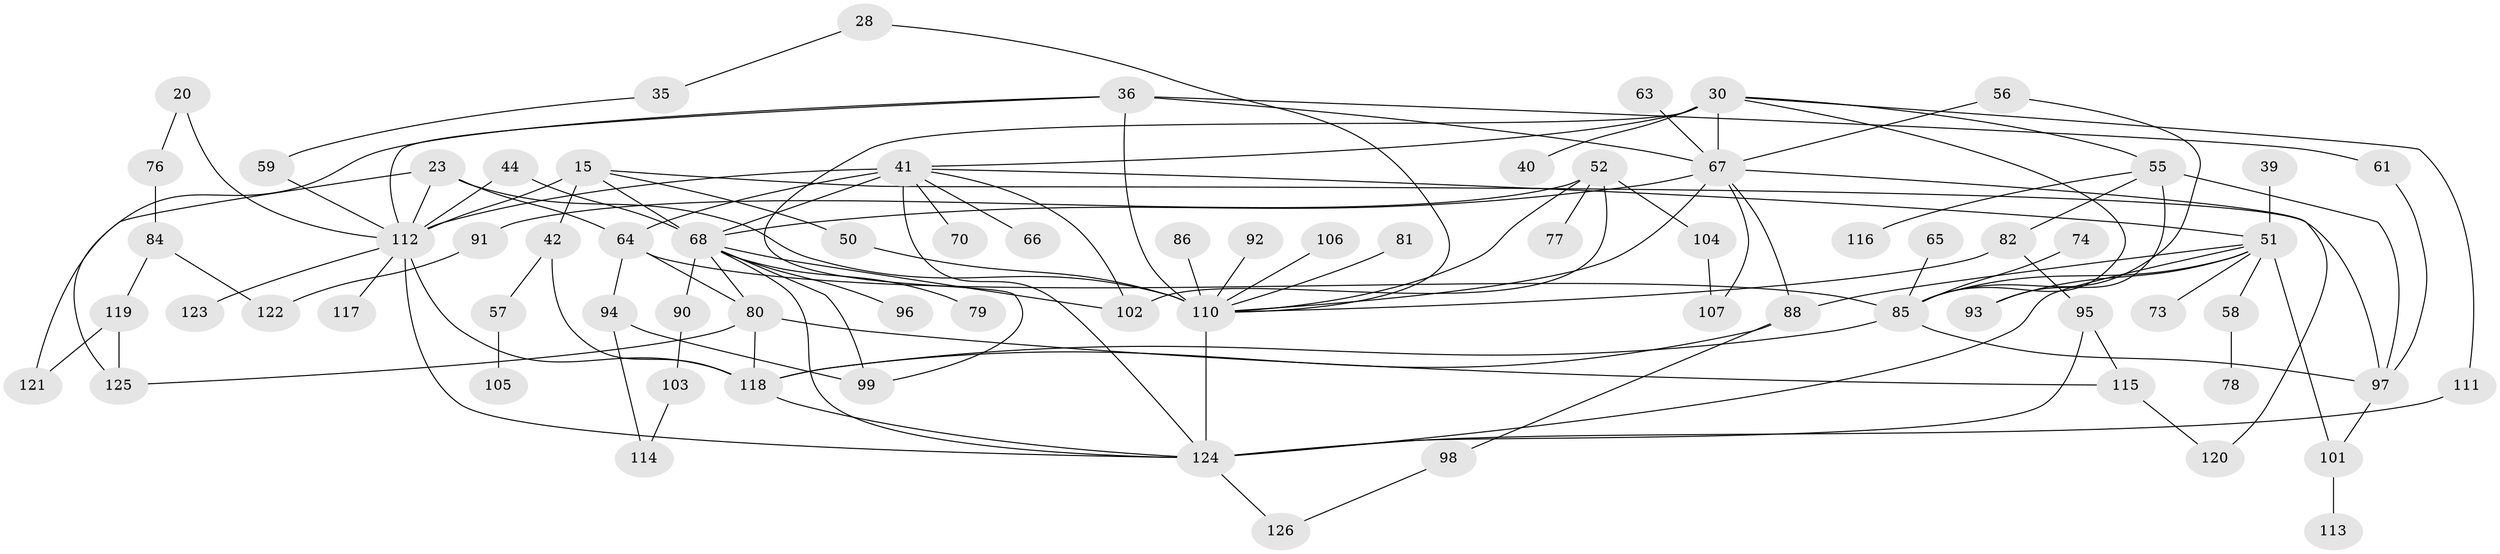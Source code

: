 // original degree distribution, {12: 0.007936507936507936, 7: 0.015873015873015872, 4: 0.12698412698412698, 8: 0.007936507936507936, 10: 0.007936507936507936, 2: 0.2777777777777778, 5: 0.09523809523809523, 1: 0.1984126984126984, 3: 0.23015873015873015, 6: 0.031746031746031744}
// Generated by graph-tools (version 1.1) at 2025/44/03/04/25 21:44:48]
// undirected, 75 vertices, 118 edges
graph export_dot {
graph [start="1"]
  node [color=gray90,style=filled];
  15 [super="+14"];
  20;
  23;
  28;
  30 [super="+7"];
  35;
  36 [super="+19+26"];
  39;
  40;
  41 [super="+3+32"];
  42 [super="+25"];
  44 [super="+21"];
  50 [super="+48"];
  51 [super="+5"];
  52;
  55 [super="+46+43"];
  56;
  57;
  58;
  59;
  61;
  63;
  64 [super="+38"];
  65;
  66;
  67 [super="+53+8+37"];
  68 [super="+4+6+17+49"];
  70;
  73;
  74;
  76;
  77;
  78;
  79;
  80 [super="+12+60"];
  81;
  82;
  84;
  85 [super="+13+71"];
  86;
  88;
  90;
  91;
  92;
  93 [super="+33"];
  94;
  95;
  96;
  97;
  98;
  99;
  101 [super="+45"];
  102 [super="+31+87"];
  103;
  104;
  105;
  106;
  107;
  110 [super="+47+62"];
  111;
  112 [super="+72+1"];
  113;
  114;
  115;
  116;
  117;
  118 [super="+54+89"];
  119 [super="+109"];
  120;
  121;
  122;
  123;
  124 [super="+100+108"];
  125 [super="+69"];
  126;
  15 -- 42 [weight=2];
  15 -- 97;
  15 -- 68;
  15 -- 50;
  15 -- 112 [weight=3];
  20 -- 76;
  20 -- 112;
  23 -- 121;
  23 -- 110;
  23 -- 64;
  23 -- 112;
  28 -- 35;
  28 -- 110;
  30 -- 40;
  30 -- 99;
  30 -- 111;
  30 -- 41;
  30 -- 85;
  30 -- 55;
  30 -- 67 [weight=2];
  35 -- 59;
  36 -- 61;
  36 -- 125;
  36 -- 110 [weight=3];
  36 -- 67;
  36 -- 112;
  39 -- 51;
  41 -- 51 [weight=2];
  41 -- 70;
  41 -- 64;
  41 -- 66;
  41 -- 68 [weight=2];
  41 -- 102;
  41 -- 112 [weight=3];
  41 -- 124;
  42 -- 57;
  42 -- 118;
  44 -- 68;
  44 -- 112;
  50 -- 110;
  51 -- 73;
  51 -- 88;
  51 -- 58;
  51 -- 85;
  51 -- 124;
  51 -- 93;
  51 -- 101;
  52 -- 77;
  52 -- 91;
  52 -- 102;
  52 -- 104;
  52 -- 110;
  55 -- 82;
  55 -- 116;
  55 -- 97;
  55 -- 93;
  56 -- 85;
  56 -- 67;
  57 -- 105;
  58 -- 78;
  59 -- 112;
  61 -- 97;
  63 -- 67;
  64 -- 80;
  64 -- 85;
  64 -- 94;
  65 -- 85;
  67 -- 120;
  67 -- 107;
  67 -- 110;
  67 -- 68 [weight=2];
  67 -- 88;
  68 -- 99;
  68 -- 80 [weight=2];
  68 -- 79;
  68 -- 96;
  68 -- 90;
  68 -- 102;
  68 -- 124 [weight=2];
  74 -- 85;
  76 -- 84;
  80 -- 115;
  80 -- 118;
  80 -- 125;
  81 -- 110;
  82 -- 95;
  82 -- 110;
  84 -- 122;
  84 -- 119 [weight=2];
  85 -- 97;
  85 -- 118;
  86 -- 110 [weight=2];
  88 -- 98;
  88 -- 118;
  90 -- 103;
  91 -- 122;
  92 -- 110;
  94 -- 99;
  94 -- 114;
  95 -- 115;
  95 -- 124;
  97 -- 101;
  98 -- 126;
  101 -- 113;
  103 -- 114;
  104 -- 107;
  106 -- 110;
  110 -- 124 [weight=3];
  111 -- 124;
  112 -- 117;
  112 -- 123;
  112 -- 118;
  112 -- 124;
  115 -- 120;
  118 -- 124 [weight=2];
  119 -- 121;
  119 -- 125;
  124 -- 126;
}
